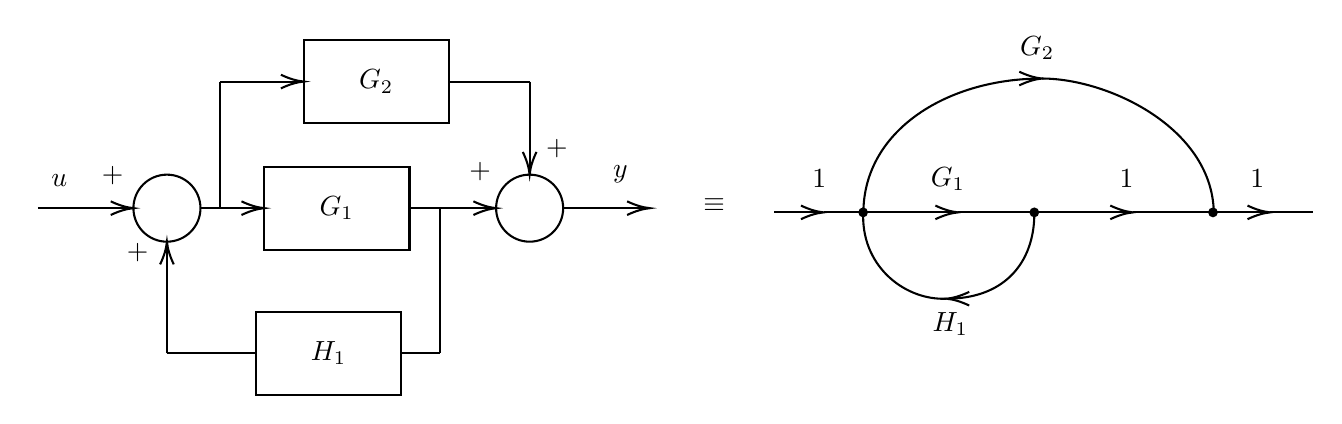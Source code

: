 

\tikzset{every picture/.style={line width=0.75pt}} %set default line width to 0.75pt        

\begin{tikzpicture}[x=0.75pt,y=0.75pt,yscale=-1,xscale=1]
%uncomment if require: \path (0,195.714); %set diagram left start at 0, and has height of 195.714

%Shape: Rectangle [id:dp41921035553386576] 
\draw   (132.5,74.46) -- (202.5,74.46) -- (202.5,114.46) -- (132.5,114.46) -- cycle ;
%Shape: Rectangle [id:dp5965370627589777] 
\draw   (128.5,144.46) -- (198.5,144.46) -- (198.5,184.46) -- (128.5,184.46) -- cycle ;
%Straight Lines [id:da6867087316561884] 
\draw    (23.5,94.46) -- (67.5,94.46) ;
\draw [shift={(69.5,94.46)}, rotate = 180] [color={rgb, 255:red, 0; green, 0; blue, 0 }  ][line width=0.75]    (10.93,-3.29) .. controls (6.95,-1.4) and (3.31,-0.3) .. (0,0) .. controls (3.31,0.3) and (6.95,1.4) .. (10.93,3.29)   ;

%Straight Lines [id:da6364985208693463] 
\draw    (202.5,94.46) -- (242.25,94.46) ;
\draw [shift={(244.25,94.46)}, rotate = 180] [color={rgb, 255:red, 0; green, 0; blue, 0 }  ][line width=0.75]    (10.93,-3.29) .. controls (6.95,-1.4) and (3.31,-0.3) .. (0,0) .. controls (3.31,0.3) and (6.95,1.4) .. (10.93,3.29)   ;

%Straight Lines [id:da7900031539613128] 
\draw    (101.8,94.46) -- (130.5,94.46) ;
\draw [shift={(132.5,94.46)}, rotate = 180] [color={rgb, 255:red, 0; green, 0; blue, 0 }  ][line width=0.75]    (10.93,-3.29) .. controls (6.95,-1.4) and (3.31,-0.3) .. (0,0) .. controls (3.31,0.3) and (6.95,1.4) .. (10.93,3.29)   ;

%Flowchart: Connector [id:dp7465109638130183] 
\draw   (69.5,94.46) .. controls (69.5,85.54) and (76.73,78.31) .. (85.65,78.31) .. controls (94.57,78.31) and (101.8,85.54) .. (101.8,94.46) .. controls (101.8,103.38) and (94.57,110.61) .. (85.65,110.61) .. controls (76.73,110.61) and (69.5,103.38) .. (69.5,94.46) -- cycle ;
%Straight Lines [id:da10279112284169578] 
\draw    (85.65,164.46) -- (85.65,112.61) ;
\draw [shift={(85.65,110.61)}, rotate = 450] [color={rgb, 255:red, 0; green, 0; blue, 0 }  ][line width=0.75]    (10.93,-3.29) .. controls (6.95,-1.4) and (3.31,-0.3) .. (0,0) .. controls (3.31,0.3) and (6.95,1.4) .. (10.93,3.29)   ;

%Straight Lines [id:da3648463128690205] 
\draw    (198.5,164.46) -- (217,164.46) ;


%Straight Lines [id:da07134171690288071] 
\draw    (85.65,164.46) -- (128.5,164.46) ;


%Straight Lines [id:da425541536805325] 
\draw    (217,164.46) -- (217,94.46) ;


%Shape: Rectangle [id:dp6195097970266292] 
\draw   (151.5,13.46) -- (221.5,13.46) -- (221.5,53.46) -- (151.5,53.46) -- cycle ;
%Flowchart: Connector [id:dp8723016797435701] 
\draw   (244.25,94.46) .. controls (244.25,85.54) and (251.48,78.31) .. (260.4,78.31) .. controls (269.32,78.31) and (276.55,85.54) .. (276.55,94.46) .. controls (276.55,103.38) and (269.32,110.61) .. (260.4,110.61) .. controls (251.48,110.61) and (244.25,103.38) .. (244.25,94.46) -- cycle ;
%Straight Lines [id:da24817752329802456] 
\draw    (276.55,94.46) -- (316.3,94.46) ;
\draw [shift={(318.3,94.46)}, rotate = 180] [color={rgb, 255:red, 0; green, 0; blue, 0 }  ][line width=0.75]    (10.93,-3.29) .. controls (6.95,-1.4) and (3.31,-0.3) .. (0,0) .. controls (3.31,0.3) and (6.95,1.4) .. (10.93,3.29)   ;

%Straight Lines [id:da8913973195701266] 
\draw    (111.15,94.46) -- (111.15,33.46) ;


%Straight Lines [id:da8571893810556424] 
\draw    (111.15,33.46) -- (149.5,33.46) ;
\draw [shift={(151.5,33.46)}, rotate = 180] [color={rgb, 255:red, 0; green, 0; blue, 0 }  ][line width=0.75]    (10.93,-3.29) .. controls (6.95,-1.4) and (3.31,-0.3) .. (0,0) .. controls (3.31,0.3) and (6.95,1.4) .. (10.93,3.29)   ;

%Straight Lines [id:da70407619952861] 
\draw    (260.4,33.46) -- (260.4,76.31) ;
\draw [shift={(260.4,78.31)}, rotate = 270] [color={rgb, 255:red, 0; green, 0; blue, 0 }  ][line width=0.75]    (10.93,-3.29) .. controls (6.95,-1.4) and (3.31,-0.3) .. (0,0) .. controls (3.31,0.3) and (6.95,1.4) .. (10.93,3.29)   ;

%Straight Lines [id:da2148462159861011] 
\draw    (221.5,33.46) -- (260.4,33.46) ;



%Straight Lines [id:da850907065313738] 
\draw    (378.35,96.49) -- (400.05,96.49) ;
\draw [shift={(402.05,96.49)}, rotate = 180] [color={rgb, 255:red, 0; green, 0; blue, 0 }  ][line width=0.75]    (10.93,-3.29) .. controls (6.95,-1.4) and (3.31,-0.3) .. (0,0) .. controls (3.31,0.3) and (6.95,1.4) .. (10.93,3.29)   ;

%Straight Lines [id:da7484393862185941] 
\draw    (402.05,96.49) -- (421.08,96.49) ;


%Flowchart: Connector [id:dp6413646649979801] 
\draw  [fill={rgb, 255:red, 0; green, 0; blue, 0 }  ,fill opacity=1 ] (419.27,96.49) .. controls (419.27,95.47) and (420.08,94.65) .. (421.08,94.65) .. controls (422.07,94.65) and (422.88,95.47) .. (422.88,96.49) .. controls (422.88,97.51) and (422.07,98.34) .. (421.08,98.34) .. controls (420.08,98.34) and (419.27,97.51) .. (419.27,96.49) -- cycle ;
%Straight Lines [id:da8002946187222542] 
\draw    (421.08,96.49) -- (464.81,96.49) ;
\draw [shift={(466.81,96.49)}, rotate = 180] [color={rgb, 255:red, 0; green, 0; blue, 0 }  ][line width=0.75]    (10.93,-3.29) .. controls (6.95,-1.4) and (3.31,-0.3) .. (0,0) .. controls (3.31,0.3) and (6.95,1.4) .. (10.93,3.29)   ;

%Straight Lines [id:da7206558960837257] 
\draw    (466.81,96.49) -- (503.55,96.49) ;


%Flowchart: Connector [id:dp3250450080574874] 
\draw  [fill={rgb, 255:red, 0; green, 0; blue, 0 }  ,fill opacity=1 ] (501.74,96.49) .. controls (501.74,95.47) and (502.55,94.65) .. (503.55,94.65) .. controls (504.54,94.65) and (505.35,95.47) .. (505.35,96.49) .. controls (505.35,97.51) and (504.54,98.34) .. (503.55,98.34) .. controls (502.55,98.34) and (501.74,97.51) .. (501.74,96.49) -- cycle ;
%Straight Lines [id:da6697305739976602] 
\draw    (591.44,96.49) -- (615.2,96.49) ;
\draw [shift={(617.2,96.49)}, rotate = 180] [color={rgb, 255:red, 0; green, 0; blue, 0 }  ][line width=0.75]    (10.93,-3.29) .. controls (6.95,-1.4) and (3.31,-0.3) .. (0,0) .. controls (3.31,0.3) and (6.95,1.4) .. (10.93,3.29)   ;

%Straight Lines [id:da38255031112201676] 
\draw    (617.2,96.49) -- (637.89,96.49) ;


%Curve Lines [id:da5362719613274036] 
\draw    (463.32,138.05) .. controls (489.68,137.23) and (503.01,120.44) .. (503.55,98.34) ;

\draw [shift={(461.27,138.08)}, rotate = 0] [color={rgb, 255:red, 0; green, 0; blue, 0 }  ][line width=0.75]    (10.93,-3.29) .. controls (6.95,-1.4) and (3.31,-0.3) .. (0,0) .. controls (3.31,0.3) and (6.95,1.4) .. (10.93,3.29)   ;
%Curve Lines [id:da5285497232847767] 
\draw    (461.27,138.08) .. controls (442,139) and (421,123.5) .. (421.08,98.34) ;


%Straight Lines [id:da7883821106743112] 
\draw    (505.35,96.49) -- (549.09,96.49) ;
\draw [shift={(551.09,96.49)}, rotate = 180] [color={rgb, 255:red, 0; green, 0; blue, 0 }  ][line width=0.75]    (10.93,-3.29) .. controls (6.95,-1.4) and (3.31,-0.3) .. (0,0) .. controls (3.31,0.3) and (6.95,1.4) .. (10.93,3.29)   ;

%Straight Lines [id:da5558298360434477] 
\draw    (551.09,96.49) -- (587.82,96.49) ;


%Flowchart: Connector [id:dp1181815545426983] 
\draw  [fill={rgb, 255:red, 0; green, 0; blue, 0 }  ,fill opacity=1 ] (587.82,96.49) .. controls (587.82,95.47) and (588.63,94.65) .. (589.63,94.65) .. controls (590.63,94.65) and (591.44,95.47) .. (591.44,96.49) .. controls (591.44,97.51) and (590.63,98.34) .. (589.63,98.34) .. controls (588.63,98.34) and (587.82,97.51) .. (587.82,96.49) -- cycle ;
%Curve Lines [id:da08086114116994558] 
\draw    (505.19,32.02) .. controls (460.31,32.76) and (421.5,57.59) .. (421.2,96.33) ;

\draw [shift={(507.24,32)}, rotate = 180] [color={rgb, 255:red, 0; green, 0; blue, 0 }  ][line width=0.75]    (10.93,-3.29) .. controls (6.95,-1.4) and (3.31,-0.3) .. (0,0) .. controls (3.31,0.3) and (6.95,1.4) .. (10.93,3.29)   ;
%Curve Lines [id:da9233546525743836] 
\draw    (507.24,32) .. controls (539,32) and (588.5,55.5) .. (590,95.54) ;




% Text Node
\draw (349.32,92.96) node   {$\equiv $};
% Text Node
\draw (461.96,80.25) node   {$G_{1}$};
% Text Node
\draw (463.07,150.42) node   {$H_{1}$};
% Text Node
\draw (167.5,94.46) node   {$G_{1}$};
% Text Node
\draw (163.5,164.46) node   {$H_{1}$};
% Text Node
\draw (59.5,78.96) node   {$+$};
% Text Node
\draw (33.82,81.29) node   {$u$};
% Text Node
\draw (304.18,78.29) node   {$y$};
% Text Node
\draw (186.5,33.46) node   {$G_{2}$};
% Text Node
\draw (273.5,65.96) node   {$+$};
% Text Node
\draw (236.5,76.96) node   {$+$};
% Text Node
\draw (71.5,115.96) node   {$+$};
% Text Node
\draw (504.96,17.5) node   {$G_{2}$};
% Text Node
\draw (547.96,80.25) node   {$1$};
% Text Node
\draw (610.96,80.25) node   {$1$};
% Text Node
\draw (399.96,80.25) node   {$1$};


\end{tikzpicture}